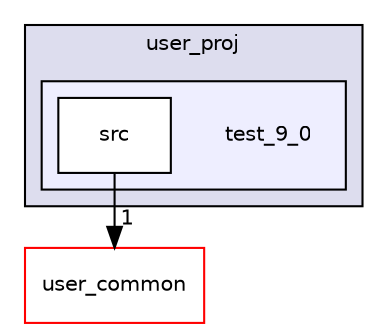 digraph "user_proj/test_9_0" {
  compound=true
  node [ fontsize="10", fontname="Helvetica"];
  edge [ labelfontsize="10", labelfontname="Helvetica"];
  subgraph clusterdir_917e382b2acb853f1ccc58b2793ae86b {
    graph [ bgcolor="#ddddee", pencolor="black", label="user_proj" fontname="Helvetica", fontsize="10", URL="dir_917e382b2acb853f1ccc58b2793ae86b.html"]
  subgraph clusterdir_3334a3a2f2ee91af50e3fd304844103c {
    graph [ bgcolor="#eeeeff", pencolor="black", label="" URL="dir_3334a3a2f2ee91af50e3fd304844103c.html"];
    dir_3334a3a2f2ee91af50e3fd304844103c [shape=plaintext label="test_9_0"];
  dir_203f907b8c1f243fa3ba06d66840aab2 [shape=box label="src" fillcolor="white" style="filled" URL="dir_203f907b8c1f243fa3ba06d66840aab2.html"];
  }
  }
  dir_3a5750680ef3b28b662cb739d8664c22 [shape=box label="user_common" fillcolor="white" style="filled" color="red" URL="dir_3a5750680ef3b28b662cb739d8664c22.html"];
  dir_203f907b8c1f243fa3ba06d66840aab2->dir_3a5750680ef3b28b662cb739d8664c22 [headlabel="1", labeldistance=1.5 headhref="dir_000072_000003.html"];
}

